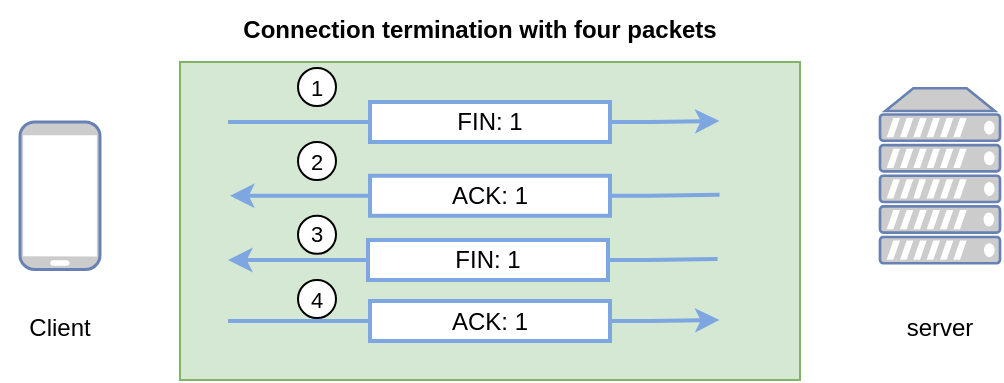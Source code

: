 <mxfile version="15.5.5" type="github">
  <diagram id="k0AxRWuec4dMak9XFakD" name="Page-1">
    <mxGraphModel dx="1209" dy="652" grid="1" gridSize="10" guides="1" tooltips="1" connect="1" arrows="1" fold="1" page="1" pageScale="1" pageWidth="827" pageHeight="1169" math="0" shadow="0">
      <root>
        <mxCell id="0" />
        <mxCell id="1" parent="0" />
        <mxCell id="1G7UIXW_Q2SAUu-MeVX7-1" value="" style="fontColor=#0066CC;verticalAlign=top;verticalLabelPosition=bottom;labelPosition=center;align=center;html=1;outlineConnect=0;fillColor=#CCCCCC;strokeColor=#6881B3;gradientColor=none;gradientDirection=north;strokeWidth=2;shape=mxgraph.networks.server;" vertex="1" parent="1">
          <mxGeometry x="590" y="114.13" width="60" height="87.5" as="geometry" />
        </mxCell>
        <mxCell id="1G7UIXW_Q2SAUu-MeVX7-2" value="" style="fontColor=#0066CC;verticalAlign=top;verticalLabelPosition=bottom;labelPosition=center;align=center;html=1;outlineConnect=0;fillColor=#CCCCCC;strokeColor=#6881B3;gradientColor=none;gradientDirection=north;strokeWidth=2;shape=mxgraph.networks.mobile;" vertex="1" parent="1">
          <mxGeometry x="160" y="131" width="40" height="73.75" as="geometry" />
        </mxCell>
        <mxCell id="1G7UIXW_Q2SAUu-MeVX7-3" value="Client" style="text;html=1;strokeColor=none;fillColor=none;align=center;verticalAlign=middle;whiteSpace=wrap;rounded=0;" vertex="1" parent="1">
          <mxGeometry x="150" y="218.5" width="60" height="30" as="geometry" />
        </mxCell>
        <mxCell id="1G7UIXW_Q2SAUu-MeVX7-4" value="server" style="text;html=1;strokeColor=none;fillColor=none;align=center;verticalAlign=middle;whiteSpace=wrap;rounded=0;" vertex="1" parent="1">
          <mxGeometry x="590" y="218.5" width="60" height="30" as="geometry" />
        </mxCell>
        <mxCell id="1G7UIXW_Q2SAUu-MeVX7-5" value="" style="rounded=0;whiteSpace=wrap;html=1;strokeColor=#82b366;strokeWidth=1;fillColor=#d5e8d4;" vertex="1" parent="1">
          <mxGeometry x="240" y="101" width="310" height="159" as="geometry" />
        </mxCell>
        <mxCell id="1G7UIXW_Q2SAUu-MeVX7-6" value="Connection termination with four packets" style="text;html=1;strokeColor=none;fillColor=none;align=center;verticalAlign=middle;whiteSpace=wrap;rounded=0;fontStyle=1" vertex="1" parent="1">
          <mxGeometry x="240" y="70" width="300" height="30" as="geometry" />
        </mxCell>
        <mxCell id="1G7UIXW_Q2SAUu-MeVX7-7" value="FIN: 1" style="rounded=0;whiteSpace=wrap;html=1;strokeColor=#7EA6E0;strokeWidth=2;" vertex="1" parent="1">
          <mxGeometry x="335" y="121" width="120" height="20" as="geometry" />
        </mxCell>
        <mxCell id="1G7UIXW_Q2SAUu-MeVX7-8" value="" style="endArrow=classic;html=1;rounded=0;edgeStyle=orthogonalEdgeStyle;strokeColor=#7EA6E0;strokeWidth=2;" edge="1" parent="1">
          <mxGeometry x="150" y="70" as="geometry">
            <mxPoint x="454.75" y="131" as="sourcePoint" />
            <mxPoint x="509.75" y="130.5" as="targetPoint" />
            <Array as="points">
              <mxPoint x="474.75" y="131" />
              <mxPoint x="474.75" y="131" />
            </Array>
          </mxGeometry>
        </mxCell>
        <mxCell id="1G7UIXW_Q2SAUu-MeVX7-9" value="" style="line;strokeWidth=2;html=1;labelBorderColor=#3399FF;strokeColor=#7EA6E0;" vertex="1" parent="1">
          <mxGeometry x="264" y="126" width="70" height="10" as="geometry" />
        </mxCell>
        <mxCell id="1G7UIXW_Q2SAUu-MeVX7-10" value="ACK: 1" style="rounded=0;whiteSpace=wrap;html=1;strokeColor=#7EA6E0;strokeWidth=2;" vertex="1" parent="1">
          <mxGeometry x="335" y="157.88" width="120" height="20" as="geometry" />
        </mxCell>
        <mxCell id="1G7UIXW_Q2SAUu-MeVX7-11" value="" style="endArrow=none;html=1;rounded=0;edgeStyle=orthogonalEdgeStyle;strokeColor=#7EA6E0;strokeWidth=2;endFill=0;" edge="1" parent="1">
          <mxGeometry x="150" y="70" as="geometry">
            <mxPoint x="454.75" y="167.88" as="sourcePoint" />
            <mxPoint x="509.75" y="167.38" as="targetPoint" />
            <Array as="points">
              <mxPoint x="474.75" y="167.88" />
              <mxPoint x="474.75" y="167.88" />
            </Array>
          </mxGeometry>
        </mxCell>
        <mxCell id="1G7UIXW_Q2SAUu-MeVX7-12" value="" style="endArrow=none;html=1;rounded=0;edgeStyle=orthogonalEdgeStyle;strokeColor=#7EA6E0;strokeWidth=2;startArrow=classic;startFill=1;endFill=0;entryX=0;entryY=0.25;entryDx=0;entryDy=0;" edge="1" parent="1" target="1G7UIXW_Q2SAUu-MeVX7-10">
          <mxGeometry x="150" y="70" as="geometry">
            <mxPoint x="265" y="167.88" as="sourcePoint" />
            <mxPoint x="320" y="167.38" as="targetPoint" />
            <Array as="points">
              <mxPoint x="335" y="168" />
            </Array>
          </mxGeometry>
        </mxCell>
        <mxCell id="1G7UIXW_Q2SAUu-MeVX7-13" value="ACK: 1" style="rounded=0;whiteSpace=wrap;html=1;strokeColor=#7EA6E0;strokeWidth=2;" vertex="1" parent="1">
          <mxGeometry x="335" y="220.5" width="120" height="20" as="geometry" />
        </mxCell>
        <mxCell id="1G7UIXW_Q2SAUu-MeVX7-14" value="" style="endArrow=classic;html=1;rounded=0;edgeStyle=orthogonalEdgeStyle;strokeColor=#7EA6E0;strokeWidth=2;" edge="1" parent="1">
          <mxGeometry x="150" y="99.5" as="geometry">
            <mxPoint x="454.75" y="230.5" as="sourcePoint" />
            <mxPoint x="509.75" y="230" as="targetPoint" />
            <Array as="points">
              <mxPoint x="474.75" y="230.5" />
              <mxPoint x="474.75" y="230.5" />
            </Array>
          </mxGeometry>
        </mxCell>
        <mxCell id="1G7UIXW_Q2SAUu-MeVX7-15" value="" style="line;strokeWidth=2;html=1;labelBorderColor=#3399FF;strokeColor=#7EA6E0;" vertex="1" parent="1">
          <mxGeometry x="264" y="225.5" width="70" height="10" as="geometry" />
        </mxCell>
        <mxCell id="1G7UIXW_Q2SAUu-MeVX7-16" value="FIN: 1" style="rounded=0;whiteSpace=wrap;html=1;strokeColor=#7EA6E0;strokeWidth=2;" vertex="1" parent="1">
          <mxGeometry x="334" y="190" width="120" height="20" as="geometry" />
        </mxCell>
        <mxCell id="1G7UIXW_Q2SAUu-MeVX7-17" value="" style="endArrow=none;html=1;rounded=0;edgeStyle=orthogonalEdgeStyle;strokeColor=#7EA6E0;strokeWidth=2;endFill=0;" edge="1" parent="1">
          <mxGeometry x="149" y="102.12" as="geometry">
            <mxPoint x="453.75" y="200" as="sourcePoint" />
            <mxPoint x="508.75" y="199.5" as="targetPoint" />
            <Array as="points">
              <mxPoint x="473.75" y="200" />
              <mxPoint x="473.75" y="200" />
            </Array>
          </mxGeometry>
        </mxCell>
        <mxCell id="1G7UIXW_Q2SAUu-MeVX7-18" value="" style="endArrow=none;html=1;rounded=0;edgeStyle=orthogonalEdgeStyle;strokeColor=#7EA6E0;strokeWidth=2;startArrow=classic;startFill=1;endFill=0;entryX=0;entryY=0.25;entryDx=0;entryDy=0;" edge="1" parent="1" target="1G7UIXW_Q2SAUu-MeVX7-16">
          <mxGeometry x="149" y="102.12" as="geometry">
            <mxPoint x="264" y="200" as="sourcePoint" />
            <mxPoint x="319" y="199.5" as="targetPoint" />
            <Array as="points">
              <mxPoint x="334" y="200.12" />
            </Array>
          </mxGeometry>
        </mxCell>
        <mxCell id="1G7UIXW_Q2SAUu-MeVX7-19" value="&lt;font style=&quot;font-size: 11px&quot;&gt;1&lt;/font&gt;" style="ellipse;whiteSpace=wrap;html=1;aspect=fixed;" vertex="1" parent="1">
          <mxGeometry x="299" y="104" width="19" height="19" as="geometry" />
        </mxCell>
        <mxCell id="1G7UIXW_Q2SAUu-MeVX7-21" value="&lt;font style=&quot;font-size: 11px&quot;&gt;2&lt;/font&gt;" style="ellipse;whiteSpace=wrap;html=1;aspect=fixed;" vertex="1" parent="1">
          <mxGeometry x="299" y="141" width="19" height="19" as="geometry" />
        </mxCell>
        <mxCell id="1G7UIXW_Q2SAUu-MeVX7-22" value="&lt;font style=&quot;font-size: 11px&quot;&gt;3&lt;/font&gt;" style="ellipse;whiteSpace=wrap;html=1;aspect=fixed;" vertex="1" parent="1">
          <mxGeometry x="299" y="177.88" width="19" height="19" as="geometry" />
        </mxCell>
        <mxCell id="1G7UIXW_Q2SAUu-MeVX7-23" value="&lt;font style=&quot;font-size: 11px&quot;&gt;4&lt;/font&gt;" style="ellipse;whiteSpace=wrap;html=1;aspect=fixed;" vertex="1" parent="1">
          <mxGeometry x="299" y="210" width="19" height="19" as="geometry" />
        </mxCell>
      </root>
    </mxGraphModel>
  </diagram>
</mxfile>
